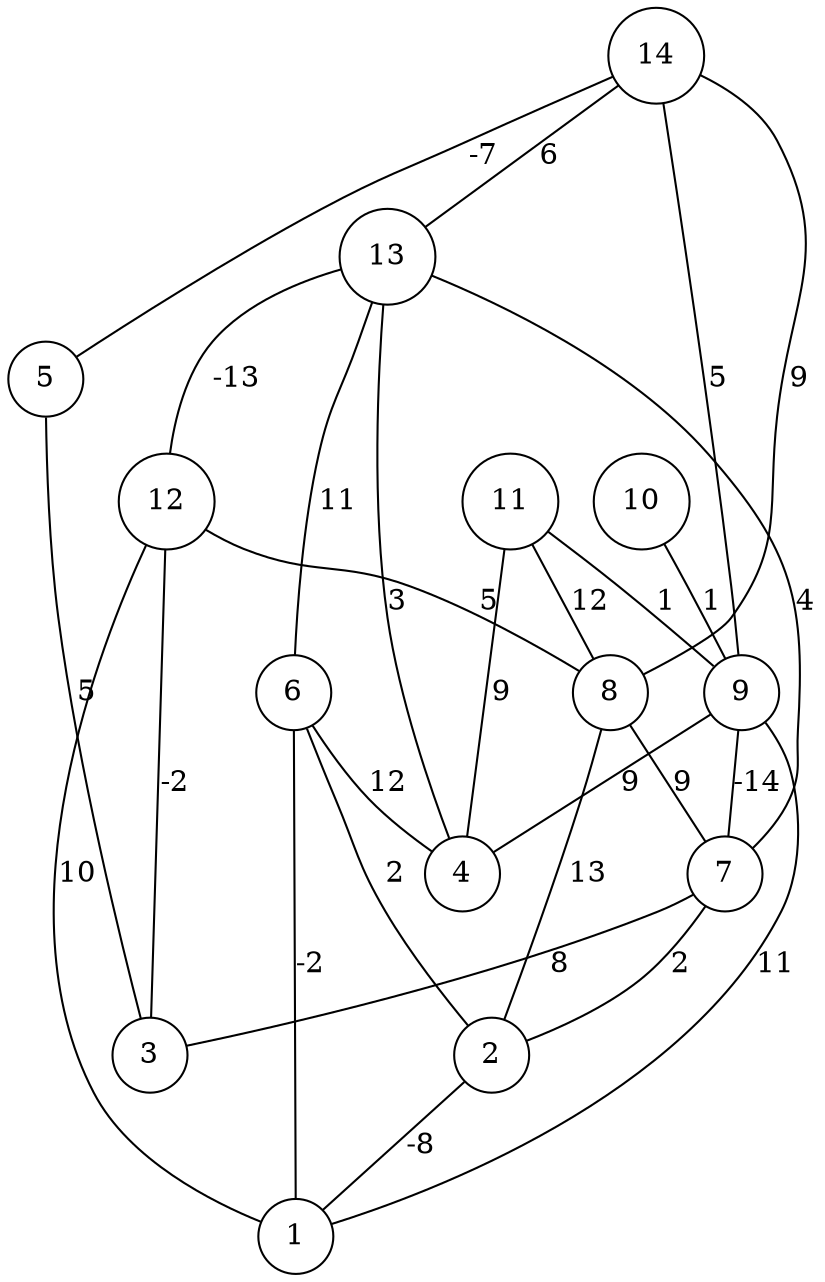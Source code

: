 graph { 
	 fontname="Helvetica,Arial,sans-serif" 
	 node [shape = circle]; 
	 14 -- 5 [label = "-7"];
	 14 -- 8 [label = "9"];
	 14 -- 9 [label = "5"];
	 14 -- 13 [label = "6"];
	 13 -- 4 [label = "3"];
	 13 -- 6 [label = "11"];
	 13 -- 7 [label = "4"];
	 13 -- 12 [label = "-13"];
	 12 -- 1 [label = "10"];
	 12 -- 3 [label = "-2"];
	 12 -- 8 [label = "5"];
	 11 -- 4 [label = "9"];
	 11 -- 8 [label = "12"];
	 11 -- 9 [label = "1"];
	 10 -- 9 [label = "1"];
	 9 -- 1 [label = "11"];
	 9 -- 4 [label = "9"];
	 9 -- 7 [label = "-14"];
	 8 -- 2 [label = "13"];
	 8 -- 7 [label = "9"];
	 7 -- 2 [label = "2"];
	 7 -- 3 [label = "8"];
	 6 -- 1 [label = "-2"];
	 6 -- 2 [label = "2"];
	 6 -- 4 [label = "12"];
	 5 -- 3 [label = "5"];
	 2 -- 1 [label = "-8"];
	 1;
	 2;
	 3;
	 4;
	 5;
	 6;
	 7;
	 8;
	 9;
	 10;
	 11;
	 12;
	 13;
	 14;
}
